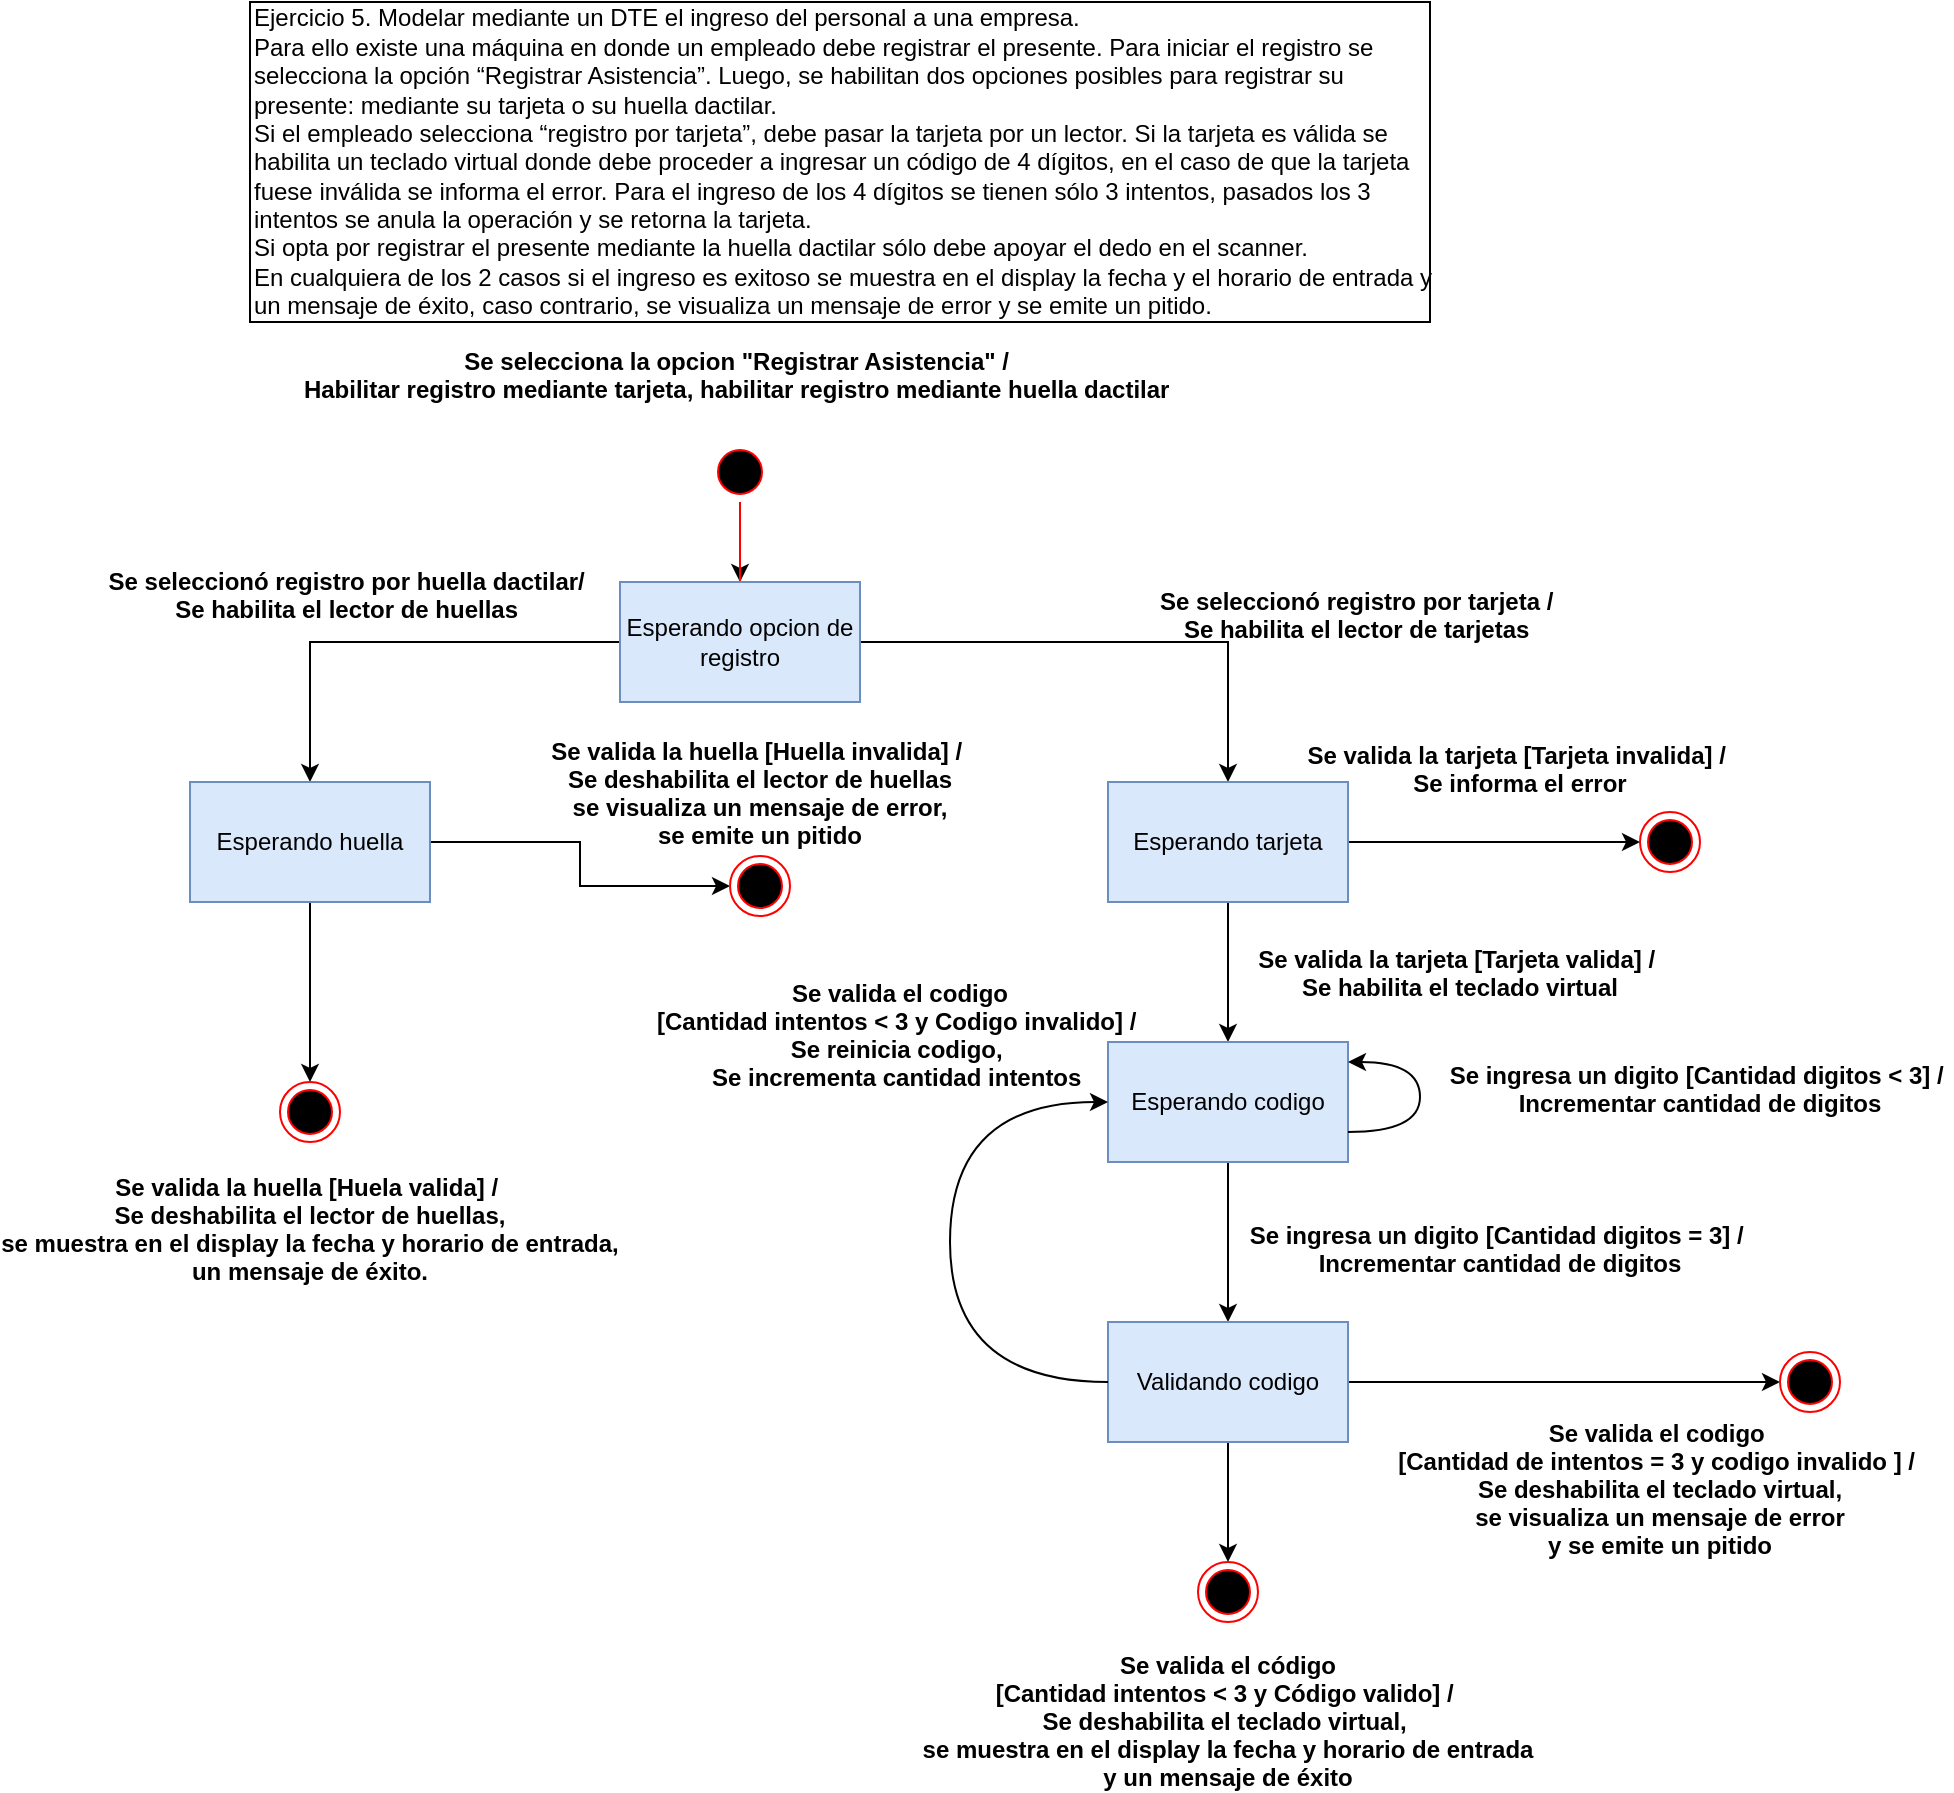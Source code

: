 <mxfile version="15.5.2" type="device"><diagram id="ky1iHG2yO5zVarqdnzxv" name="Page-1"><mxGraphModel dx="1935" dy="482" grid="1" gridSize="10" guides="1" tooltips="1" connect="1" arrows="1" fold="1" page="1" pageScale="1" pageWidth="827" pageHeight="1169" math="0" shadow="0"><root><mxCell id="0"/><mxCell id="1" parent="0"/><mxCell id="Fa0MfkVhO2xCwYUjspbQ-2" value="Ejercicio 5. Modelar mediante un DTE el ingreso del personal a una empresa.&#10;Para ello existe una máquina en donde un empleado debe registrar el presente. Para iniciar el registro se&#10;selecciona la opción “Registrar Asistencia”. Luego, se habilitan dos opciones posibles para registrar su&#10;presente: mediante su tarjeta o su huella dactilar.&#10;Si el empleado selecciona “registro por tarjeta”, debe pasar la tarjeta por un lector. Si la tarjeta es válida se&#10;habilita un teclado virtual donde debe proceder a ingresar un código de 4 dígitos, en el caso de que la tarjeta&#10;fuese inválida se informa el error. Para el ingreso de los 4 dígitos se tienen sólo 3 intentos, pasados los 3&#10;intentos se anula la operación y se retorna la tarjeta.&#10;Si opta por registrar el presente mediante la huella dactilar sólo debe apoyar el dedo en el scanner.&#10;En cualquiera de los 2 casos si el ingreso es exitoso se muestra en el display la fecha y el horario de entrada y&#10;un mensaje de éxito, caso contrario, se visualiza un mensaje de error y se emite un pitido." style="html=1;align=left;" parent="1" vertex="1"><mxGeometry x="100" y="100" width="590" height="160" as="geometry"/></mxCell><mxCell id="Fa0MfkVhO2xCwYUjspbQ-7" value="" style="edgeStyle=orthogonalEdgeStyle;rounded=0;orthogonalLoop=1;jettySize=auto;html=1;" parent="1" source="Fa0MfkVhO2xCwYUjspbQ-3" target="Fa0MfkVhO2xCwYUjspbQ-6" edge="1"><mxGeometry relative="1" as="geometry"/></mxCell><mxCell id="Fa0MfkVhO2xCwYUjspbQ-3" value="" style="ellipse;html=1;shape=startState;fillColor=#000000;strokeColor=#ff0000;align=left;" parent="1" vertex="1"><mxGeometry x="330" y="320" width="30" height="30" as="geometry"/></mxCell><mxCell id="Fa0MfkVhO2xCwYUjspbQ-4" value="" style="edgeStyle=orthogonalEdgeStyle;html=1;verticalAlign=bottom;endArrow=open;endSize=8;strokeColor=#ff0000;rounded=0;" parent="1" source="Fa0MfkVhO2xCwYUjspbQ-3" edge="1"><mxGeometry relative="1" as="geometry"><mxPoint x="345" y="410" as="targetPoint"/></mxGeometry></mxCell><mxCell id="Fa0MfkVhO2xCwYUjspbQ-5" value="Se selecciona la opcion &quot;Registrar Asistencia&quot; / &#10;Habilitar registro mediante tarjeta, habilitar registro mediante huella dactilar &#10;" style="text;align=center;fontStyle=1;verticalAlign=middle;spacingLeft=3;spacingRight=3;strokeColor=none;rotatable=0;points=[[0,0.5],[1,0.5]];portConstraint=eastwest;" parent="1" vertex="1"><mxGeometry x="305" y="280" width="80" height="26" as="geometry"/></mxCell><mxCell id="Fa0MfkVhO2xCwYUjspbQ-11" style="edgeStyle=orthogonalEdgeStyle;rounded=0;orthogonalLoop=1;jettySize=auto;html=1;exitX=1;exitY=0.5;exitDx=0;exitDy=0;entryX=0.5;entryY=0;entryDx=0;entryDy=0;" parent="1" source="Fa0MfkVhO2xCwYUjspbQ-6" target="Fa0MfkVhO2xCwYUjspbQ-9" edge="1"><mxGeometry relative="1" as="geometry"><mxPoint x="520.0" y="420" as="sourcePoint"/></mxGeometry></mxCell><mxCell id="UGH6k8oSjiVBIL1VlYAw-2" style="edgeStyle=orthogonalEdgeStyle;rounded=0;orthogonalLoop=1;jettySize=auto;html=1;exitX=0;exitY=0.5;exitDx=0;exitDy=0;entryX=0.5;entryY=0;entryDx=0;entryDy=0;" parent="1" source="Fa0MfkVhO2xCwYUjspbQ-6" target="UGH6k8oSjiVBIL1VlYAw-1" edge="1"><mxGeometry relative="1" as="geometry"/></mxCell><mxCell id="Fa0MfkVhO2xCwYUjspbQ-6" value="Esperando opcion de registro" style="whiteSpace=wrap;html=1;align=center;strokeColor=#6c8ebf;fillColor=#dae8fc;" parent="1" vertex="1"><mxGeometry x="285" y="390" width="120" height="60" as="geometry"/></mxCell><mxCell id="Fa0MfkVhO2xCwYUjspbQ-16" style="edgeStyle=orthogonalEdgeStyle;rounded=0;orthogonalLoop=1;jettySize=auto;html=1;exitX=1;exitY=0.5;exitDx=0;exitDy=0;entryX=0;entryY=0.5;entryDx=0;entryDy=0;" parent="1" source="Fa0MfkVhO2xCwYUjspbQ-9" target="Fa0MfkVhO2xCwYUjspbQ-15" edge="1"><mxGeometry relative="1" as="geometry"/></mxCell><mxCell id="Fa0MfkVhO2xCwYUjspbQ-19" style="edgeStyle=orthogonalEdgeStyle;rounded=0;orthogonalLoop=1;jettySize=auto;html=1;exitX=0.5;exitY=1;exitDx=0;exitDy=0;entryX=0.5;entryY=0;entryDx=0;entryDy=0;" parent="1" source="Fa0MfkVhO2xCwYUjspbQ-9" target="Fa0MfkVhO2xCwYUjspbQ-18" edge="1"><mxGeometry relative="1" as="geometry"/></mxCell><mxCell id="Fa0MfkVhO2xCwYUjspbQ-9" value="Esperando tarjeta" style="whiteSpace=wrap;html=1;align=center;strokeColor=#6c8ebf;fillColor=#dae8fc;" parent="1" vertex="1"><mxGeometry x="529" y="490" width="120" height="60" as="geometry"/></mxCell><mxCell id="Fa0MfkVhO2xCwYUjspbQ-14" value="Se seleccionó registro por tarjeta / &#10;Se habilita el lector de tarjetas &#10;" style="text;align=center;fontStyle=1;verticalAlign=middle;spacingLeft=3;spacingRight=3;strokeColor=none;rotatable=0;points=[[0,0.5],[1,0.5]];portConstraint=eastwest;" parent="1" vertex="1"><mxGeometry x="615" y="400" width="80" height="26" as="geometry"/></mxCell><mxCell id="Fa0MfkVhO2xCwYUjspbQ-15" value="" style="ellipse;html=1;shape=endState;fillColor=#000000;strokeColor=#ff0000;align=center;" parent="1" vertex="1"><mxGeometry x="795" y="505" width="30" height="30" as="geometry"/></mxCell><mxCell id="Fa0MfkVhO2xCwYUjspbQ-17" value="Se valida la tarjeta [Tarjeta invalida] / &#10;Se informa el error" style="text;align=center;fontStyle=1;verticalAlign=middle;spacingLeft=3;spacingRight=3;strokeColor=none;rotatable=0;points=[[0,0.5],[1,0.5]];portConstraint=eastwest;" parent="1" vertex="1"><mxGeometry x="695" y="470" width="80" height="26" as="geometry"/></mxCell><mxCell id="Fa0MfkVhO2xCwYUjspbQ-27" value="" style="edgeStyle=orthogonalEdgeStyle;rounded=0;orthogonalLoop=1;jettySize=auto;html=1;" parent="1" source="Fa0MfkVhO2xCwYUjspbQ-18" target="Fa0MfkVhO2xCwYUjspbQ-26" edge="1"><mxGeometry relative="1" as="geometry"/></mxCell><mxCell id="Fa0MfkVhO2xCwYUjspbQ-18" value="Esperando codigo" style="whiteSpace=wrap;html=1;align=center;strokeColor=#6c8ebf;fillColor=#dae8fc;" parent="1" vertex="1"><mxGeometry x="529" y="620" width="120" height="60" as="geometry"/></mxCell><mxCell id="Fa0MfkVhO2xCwYUjspbQ-20" value="Se valida la tarjeta [Tarjeta valida] / &#10;Se habilita el teclado virtual" style="text;align=center;fontStyle=1;verticalAlign=middle;spacingLeft=3;spacingRight=3;strokeColor=none;rotatable=0;points=[[0,0.5],[1,0.5]];portConstraint=eastwest;" parent="1" vertex="1"><mxGeometry x="665" y="572" width="80" height="26" as="geometry"/></mxCell><mxCell id="Fa0MfkVhO2xCwYUjspbQ-24" value="" style="curved=1;endArrow=classic;html=1;rounded=0;edgeStyle=orthogonalEdgeStyle;exitX=1;exitY=0.75;exitDx=0;exitDy=0;" parent="1" source="Fa0MfkVhO2xCwYUjspbQ-18" edge="1"><mxGeometry width="50" height="50" relative="1" as="geometry"><mxPoint x="659" y="680" as="sourcePoint"/><mxPoint x="649" y="630" as="targetPoint"/><Array as="points"><mxPoint x="685" y="665"/><mxPoint x="685" y="630"/></Array></mxGeometry></mxCell><mxCell id="Fa0MfkVhO2xCwYUjspbQ-25" value="Se ingresa un digito [Cantidad digitos &lt; 3] / &#10;Incrementar cantidad de digitos" style="text;align=center;fontStyle=1;verticalAlign=middle;spacingLeft=3;spacingRight=3;strokeColor=none;rotatable=0;points=[[0,0.5],[1,0.5]];portConstraint=eastwest;" parent="1" vertex="1"><mxGeometry x="785" y="630" width="80" height="26" as="geometry"/></mxCell><mxCell id="Fa0MfkVhO2xCwYUjspbQ-32" style="edgeStyle=orthogonalEdgeStyle;rounded=0;orthogonalLoop=1;jettySize=auto;html=1;exitX=0.5;exitY=1;exitDx=0;exitDy=0;entryX=0.5;entryY=0;entryDx=0;entryDy=0;" parent="1" source="Fa0MfkVhO2xCwYUjspbQ-26" target="Fa0MfkVhO2xCwYUjspbQ-31" edge="1"><mxGeometry relative="1" as="geometry"/></mxCell><mxCell id="Fa0MfkVhO2xCwYUjspbQ-35" style="edgeStyle=orthogonalEdgeStyle;rounded=0;orthogonalLoop=1;jettySize=auto;html=1;exitX=1;exitY=0.5;exitDx=0;exitDy=0;entryX=0;entryY=0.5;entryDx=0;entryDy=0;" parent="1" source="Fa0MfkVhO2xCwYUjspbQ-26" target="Fa0MfkVhO2xCwYUjspbQ-34" edge="1"><mxGeometry relative="1" as="geometry"/></mxCell><mxCell id="Fa0MfkVhO2xCwYUjspbQ-26" value="Validando codigo" style="whiteSpace=wrap;html=1;strokeColor=#6c8ebf;fillColor=#dae8fc;" parent="1" vertex="1"><mxGeometry x="529" y="760" width="120" height="60" as="geometry"/></mxCell><mxCell id="Fa0MfkVhO2xCwYUjspbQ-28" value="Se ingresa un digito [Cantidad digitos = 3] / &#10;Incrementar cantidad de digitos" style="text;align=center;fontStyle=1;verticalAlign=middle;spacingLeft=3;spacingRight=3;strokeColor=none;rotatable=0;points=[[0,0.5],[1,0.5]];portConstraint=eastwest;" parent="1" vertex="1"><mxGeometry x="685" y="710" width="80" height="26" as="geometry"/></mxCell><mxCell id="Fa0MfkVhO2xCwYUjspbQ-29" value="" style="curved=1;endArrow=classic;html=1;rounded=0;edgeStyle=orthogonalEdgeStyle;exitX=0;exitY=0.5;exitDx=0;exitDy=0;entryX=0;entryY=0.5;entryDx=0;entryDy=0;" parent="1" source="Fa0MfkVhO2xCwYUjspbQ-26" target="Fa0MfkVhO2xCwYUjspbQ-18" edge="1"><mxGeometry width="50" height="50" relative="1" as="geometry"><mxPoint x="415" y="795" as="sourcePoint"/><mxPoint x="415" y="760" as="targetPoint"/><Array as="points"><mxPoint x="450" y="790"/><mxPoint x="450" y="650"/></Array></mxGeometry></mxCell><mxCell id="Fa0MfkVhO2xCwYUjspbQ-30" value="Se valida el codigo &#10;[Cantidad intentos &lt; 3 y Codigo invalido] / &#10;Se reinicia codigo, &#10;Se incrementa cantidad intentos &#10;" style="text;align=center;fontStyle=1;verticalAlign=middle;spacingLeft=3;spacingRight=3;strokeColor=none;rotatable=0;points=[[0,0.5],[1,0.5]];portConstraint=eastwest;" parent="1" vertex="1"><mxGeometry x="385" y="610" width="80" height="26" as="geometry"/></mxCell><mxCell id="Fa0MfkVhO2xCwYUjspbQ-31" value="" style="ellipse;html=1;shape=endState;fillColor=#000000;strokeColor=#ff0000;align=center;" parent="1" vertex="1"><mxGeometry x="574" y="880" width="30" height="30" as="geometry"/></mxCell><mxCell id="Fa0MfkVhO2xCwYUjspbQ-33" value="Se valida el código &#10;[Cantidad intentos &lt; 3 y Código valido] / &#10;Se deshabilita el teclado virtual, &#10;se muestra en el display la fecha y horario de entrada&#10;y un mensaje de éxito&#10; &#10;" style="text;align=center;fontStyle=1;verticalAlign=middle;spacingLeft=3;spacingRight=3;strokeColor=none;rotatable=0;points=[[0,0.5],[1,0.5]];portConstraint=eastwest;" parent="1" vertex="1"><mxGeometry x="549" y="960" width="80" height="26" as="geometry"/></mxCell><mxCell id="Fa0MfkVhO2xCwYUjspbQ-34" value="" style="ellipse;html=1;shape=endState;fillColor=#000000;strokeColor=#ff0000;align=center;" parent="1" vertex="1"><mxGeometry x="865" y="775" width="30" height="30" as="geometry"/></mxCell><mxCell id="Fa0MfkVhO2xCwYUjspbQ-36" value="Se valida el codigo &#10;[Cantidad de intentos = 3 y codigo invalido ] / &#10;Se deshabilita el teclado virtual,&#10;se visualiza un mensaje de error&#10;y se emite un pitido" style="text;align=center;fontStyle=1;verticalAlign=middle;spacingLeft=3;spacingRight=3;strokeColor=none;rotatable=0;points=[[0,0.5],[1,0.5]];portConstraint=eastwest;" parent="1" vertex="1"><mxGeometry x="765" y="830" width="80" height="26" as="geometry"/></mxCell><mxCell id="UGH6k8oSjiVBIL1VlYAw-5" style="edgeStyle=orthogonalEdgeStyle;rounded=0;orthogonalLoop=1;jettySize=auto;html=1;exitX=1;exitY=0.5;exitDx=0;exitDy=0;entryX=0;entryY=0.5;entryDx=0;entryDy=0;" parent="1" source="UGH6k8oSjiVBIL1VlYAw-1" target="UGH6k8oSjiVBIL1VlYAw-4" edge="1"><mxGeometry relative="1" as="geometry"/></mxCell><mxCell id="UGH6k8oSjiVBIL1VlYAw-8" style="edgeStyle=orthogonalEdgeStyle;rounded=0;orthogonalLoop=1;jettySize=auto;html=1;exitX=0.5;exitY=1;exitDx=0;exitDy=0;entryX=0.5;entryY=0;entryDx=0;entryDy=0;" parent="1" source="UGH6k8oSjiVBIL1VlYAw-1" target="UGH6k8oSjiVBIL1VlYAw-7" edge="1"><mxGeometry relative="1" as="geometry"/></mxCell><mxCell id="UGH6k8oSjiVBIL1VlYAw-1" value="&lt;font style=&quot;vertical-align: inherit&quot;&gt;&lt;font style=&quot;vertical-align: inherit&quot;&gt;Esperando huella&lt;/font&gt;&lt;/font&gt;" style="whiteSpace=wrap;html=1;align=center;strokeColor=#6c8ebf;fillColor=#dae8fc;" parent="1" vertex="1"><mxGeometry x="70" y="490" width="120" height="60" as="geometry"/></mxCell><mxCell id="UGH6k8oSjiVBIL1VlYAw-3" value="Se seleccionó registro por huella dactilar/  &#10;Se habilita el lector de huellas &#10;" style="text;align=center;fontStyle=1;verticalAlign=middle;spacingLeft=3;spacingRight=3;strokeColor=none;rotatable=0;points=[[0,0.5],[1,0.5]];portConstraint=eastwest;" parent="1" vertex="1"><mxGeometry x="110" y="390" width="80" height="26" as="geometry"/></mxCell><mxCell id="UGH6k8oSjiVBIL1VlYAw-4" value="" style="ellipse;html=1;shape=endState;fillColor=#000000;strokeColor=#ff0000;" parent="1" vertex="1"><mxGeometry x="340" y="527" width="30" height="30" as="geometry"/></mxCell><mxCell id="UGH6k8oSjiVBIL1VlYAw-6" value="Se valida la huella [Huella invalida] / &#10;Se deshabilita el lector de huellas&#10;se visualiza un mensaje de error,&#10;se emite un pitido&#10;&#10;" style="text;align=center;fontStyle=1;verticalAlign=middle;spacingLeft=3;spacingRight=3;strokeColor=none;rotatable=0;points=[[0,0.5],[1,0.5]];portConstraint=eastwest;" parent="1" vertex="1"><mxGeometry x="315" y="496" width="80" height="26" as="geometry"/></mxCell><mxCell id="UGH6k8oSjiVBIL1VlYAw-7" value="" style="ellipse;html=1;shape=endState;fillColor=#000000;strokeColor=#ff0000;" parent="1" vertex="1"><mxGeometry x="115" y="640" width="30" height="30" as="geometry"/></mxCell><mxCell id="UGH6k8oSjiVBIL1VlYAw-9" value="Se valida la huella [Huela valida] / &#10;Se deshabilita el lector de huellas,&#10;se muestra en el display la fecha y horario de entrada,&#10;un mensaje de éxito." style="text;align=center;fontStyle=1;verticalAlign=middle;spacingLeft=3;spacingRight=3;strokeColor=none;rotatable=0;points=[[0,0.5],[1,0.5]];portConstraint=eastwest;" parent="1" vertex="1"><mxGeometry x="90" y="700" width="80" height="26" as="geometry"/></mxCell><mxCell id="UGH6k8oSjiVBIL1VlYAw-10" style="edgeStyle=orthogonalEdgeStyle;rounded=0;orthogonalLoop=1;jettySize=auto;html=1;exitX=1;exitY=0.5;exitDx=0;exitDy=0;" parent="1" source="UGH6k8oSjiVBIL1VlYAw-9" target="UGH6k8oSjiVBIL1VlYAw-9" edge="1"><mxGeometry relative="1" as="geometry"/></mxCell></root></mxGraphModel></diagram></mxfile>